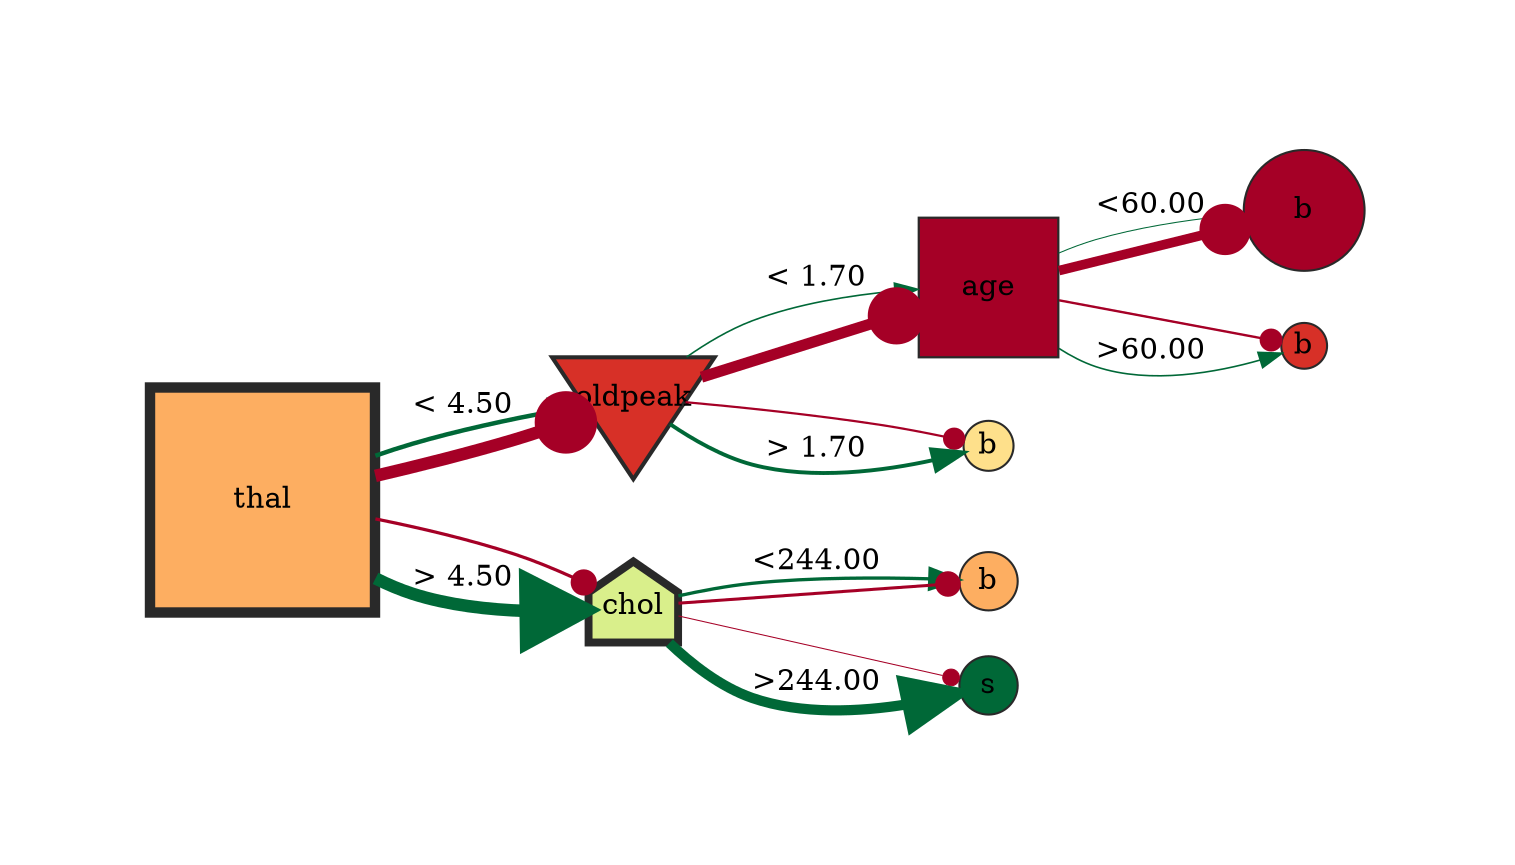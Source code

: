 digraph title{
graph [ rankdir="LR", bgcolor="white", pad=1.000000 ]
0 [label="thal", style="filled,setlinewidth(5.00)", fillcolor="#fdae61", color="#292929", shape=polygon, fixedsize=true, height=1.500000, width=1.500000]
0 -> 1 [ color="#006837" label="< 4.50", penwidth="2.150000", arrowhead="normal", arrowsize=1.600000 ]
0 -> 1 [ color="#a50026", penwidth="6.000000", arrowhead="dot", arrowsize=3.000000 ]
0 -> 2 [ color="#a50026", penwidth="1.551471", arrowhead="dot", arrowsize=1.382353 ]
0 -> 2 [ color="#006837" label="> 4.50", penwidth="6.000000", arrowhead="normal", arrowsize=3.000000 ]
1 [label="oldpeak", style="filled,setlinewidth(1.97)", fillcolor="#d73027", color="#292929", shape=invtriangle, fixedsize=true, height=1.087879, width=1.087879]
1 -> 3 [ color="#006837" label="< 1.70", penwidth="0.775000", arrowhead="normal", arrowsize=1.100000 ]
1 -> 3 [ color="#a50026", penwidth="5.352941", arrowhead="dot", arrowsize=2.764706 ]
1 -> 4 [ color="#a50026", penwidth="1.066176", arrowhead="dot", arrowsize=1.205882 ]
1 -> 4 [ color="#006837" label="> 1.70", penwidth="1.875000", arrowhead="normal", arrowsize=1.500000 ]
2 [label="chol", style="filled,setlinewidth(3.80)", fillcolor="#d9ef8b", color="#292929", shape=house, fixedsize=true, height=0.590909, width=0.590909]
2 -> 5 [ color="#006837" label="<244.00", penwidth="1.600000", arrowhead="normal", arrowsize=1.400000 ]
2 -> 5 [ color="#a50026", penwidth="1.470588", arrowhead="dot", arrowsize=1.352941 ]
2 -> 6 [ color="#a50026", penwidth="0.500000", arrowhead="dot", arrowsize=1.000000 ]
2 -> 6 [ color="#006837" label=">244.00", penwidth="4.900000", arrowhead="normal", arrowsize=2.600000 ]
3 [label="age", style="filled,setlinewidth(1.06)", fillcolor="#a50026", color="#292929", shape=polygon, fixedsize=true, height=0.930303, width=0.930303]
3 -> 7 [ color="#006837" label="<60.00", penwidth="0.500000", arrowhead="normal", arrowsize=1.000000 ]
3 -> 7 [ color="#a50026", penwidth="4.625000", arrowhead="dot", arrowsize=2.500000 ]
3 -> 8 [ color="#a50026", penwidth="1.147059", arrowhead="dot", arrowsize=1.235294 ]
3 -> 8 [ color="#006837" label=">60.00", penwidth="0.775000", arrowhead="normal", arrowsize=1.100000 ]
4 [label="b", style="filled,setlinewidth(1.00)", fillcolor="#fee08b", color="#292929", shape=circle, fixedsize=true, height=0.336364, width=0.336364]
5 [label="b", style="filled,setlinewidth(1.00)", fillcolor="#fdae61", color="#292929", shape=circle, fixedsize=true, height=0.384848, width=0.384848]
6 [label="s", style="filled,setlinewidth(1.00)", fillcolor="#006837", color="#292929", shape=circle, fixedsize=true, height=0.384848, width=0.384848]
7 [label="b", style="filled,setlinewidth(1.00)", fillcolor="#a50026", color="#292929", shape=circle, fixedsize=true, height=0.809091, width=0.809091]
8 [label="b", style="filled,setlinewidth(1.00)", fillcolor="#d73027", color="#292929", shape=circle, fixedsize=true, height=0.300000, width=0.300000]
}
